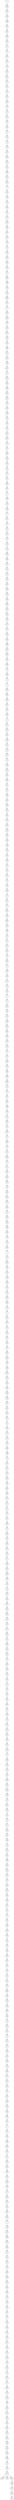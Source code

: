 // The Round Graph
digraph DFS {
	1 -> 496
	496 -> 347
	347 -> 194
	194 -> 436
	436 -> 96
	96 -> 322
	322 -> 339
	339 -> 156
	156 -> 87
	87 -> 75
	75 -> 287
	287 -> 471
	471 -> 175
	175 -> 361
	361 -> 462
	462 -> 247
	247 -> 212
	212 -> 101
	101 -> 443
	443 -> 492
	492 -> 114
	114 -> 375
	375 -> 197
	197 -> 49
	49 -> 285
	285 -> 41
	41 -> 195
	195 -> 79
	79 -> 475
	475 -> 357
	357 -> 442
	442 -> 493
	493 -> 415
	415 -> 438
	438 -> 479
	479 -> 303
	303 -> 4
	4 -> 124
	124 -> 28
	28 -> 279
	279 -> 409
	409 -> 90
	90 -> 272
	272 -> 106
	106 -> 499
	499 -> 243
	243 -> 167
	167 -> 374
	374 -> 42
	42 -> 218
	218 -> 384
	384 -> 350
	350 -> 414
	414 -> 44
	44 -> 480
	480 -> 390
	390 -> 220
	220 -> 140
	140 -> 368
	368 -> 242
	242 -> 57
	57 -> 449
	449 -> 404
	404 -> 123
	123 -> 229
	229 -> 387
	387 -> 329
	329 -> 234
	234 -> 396
	396 -> 131
	131 -> 420
	420 -> 428
	428 -> 381
	381 -> 15
	15 -> 355
	355 -> 290
	290 -> 366
	366 -> 400
	400 -> 291
	291 -> 145
	145 -> 370
	370 -> 130
	130 -> 58
	58 -> 432
	432 -> 83
	83 -> 454
	454 -> 301
	301 -> 173
	173 -> 12
	12 -> 382
	382 -> 292
	292 -> 204
	204 -> 82
	82 -> 22
	22 -> 63
	63 -> 363
	363 -> 89
	89 -> 27
	27 -> 305
	305 -> 219
	219 -> 199
	199 -> 72
	72 -> 341
	341 -> 93
	93 -> 147
	147 -> 225
	225 -> 271
	271 -> 126
	126 -> 141
	141 -> 388
	388 -> 296
	296 -> 102
	102 -> 104
	104 -> 213
	213 -> 392
	392 -> 326
	326 -> 393
	393 -> 183
	183 -> 446
	446 -> 465
	465 -> 280
	280 -> 435
	435 -> 362
	362 -> 417
	417 -> 61
	61 -> 423
	423 -> 359
	359 -> 386
	386 -> 405
	405 -> 281
	281 -> 340
	340 -> 299
	299 -> 73
	73 -> 206
	206 -> 11
	11 -> 77
	77 -> 336
	336 -> 295
	295 -> 402
	402 -> 323
	323 -> 84
	84 -> 353
	353 -> 8
	8 -> 377
	377 -> 337
	337 -> 333
	333 -> 149
	149 -> 245
	245 -> 214
	214 -> 227
	227 -> 64
	64 -> 164
	164 -> 165
	165 -> 354
	354 -> 198
	198 -> 66
	66 -> 50
	50 -> 208
	208 -> 335
	335 -> 344
	344 -> 407
	407 -> 482
	482 -> 181
	181 -> 186
	186 -> 133
	133 -> 463
	463 -> 259
	259 -> 139
	139 -> 152
	152 -> 262
	262 -> 233
	233 -> 103
	103 -> 40
	40 -> 222
	222 -> 10
	10 -> 182
	182 -> 240
	240 -> 37
	37 -> 261
	261 -> 171
	171 -> 304
	304 -> 346
	346 -> 489
	489 -> 284
	284 -> 265
	265 -> 187
	187 -> 55
	55 -> 275
	275 -> 401
	401 -> 56
	56 -> 298
	298 -> 21
	21 -> 235
	235 -> 108
	108 -> 251
	251 -> 112
	112 -> 150
	150 -> 3
	3 -> 6
	6 -> 232
	232 -> 46
	46 -> 119
	119 -> 349
	349 -> 490
	490 -> 500
	500 -> 226
	226 -> 160
	160 -> 216
	216 -> 31
	31 -> 45
	45 -> 210
	210 -> 273
	273 -> 258
	258 -> 406
	406 -> 408
	408 -> 170
	170 -> 477
	477 -> 60
	60 -> 294
	294 -> 486
	486 -> 376
	376 -> 132
	132 -> 250
	250 -> 85
	85 -> 246
	246 -> 54
	54 -> 468
	468 -> 95
	95 -> 224
	224 -> 380
	380 -> 52
	52 -> 211
	211 -> 351
	351 -> 399
	399 -> 476
	476 -> 36
	36 -> 263
	263 -> 461
	461 -> 237
	237 -> 483
	483 -> 315
	315 -> 289
	289 -> 365
	365 -> 466
	466 -> 434
	434 -> 78
	78 -> 143
	143 -> 348
	348 -> 7
	7 -> 115
	115 -> 300
	300 -> 209
	209 -> 120
	120 -> 100
	100 -> 498
	498 -> 270
	270 -> 110
	110 -> 330
	330 -> 192
	192 -> 176
	176 -> 9
	9 -> 207
	207 -> 327
	327 -> 371
	371 -> 328
	328 -> 99
	99 -> 356
	356 -> 91
	91 -> 338
	338 -> 385
	385 -> 253
	253 -> 389
	389 -> 433
	433 -> 310
	310 -> 426
	426 -> 364
	364 -> 448
	448 -> 138
	138 -> 267
	267 -> 161
	161 -> 451
	451 -> 437
	437 -> 97
	97 -> 255
	255 -> 277
	277 -> 179
	179 -> 121
	121 -> 398
	398 -> 169
	169 -> 71
	71 -> 418
	418 -> 231
	231 -> 473
	473 -> 459
	459 -> 109
	109 -> 430
	430 -> 469
	469 -> 172
	172 -> 411
	411 -> 81
	81 -> 76
	76 -> 447
	447 -> 283
	283 -> 70
	70 -> 484
	484 -> 241
	241 -> 395
	395 -> 457
	457 -> 144
	144 -> 51
	51 -> 180
	180 -> 202
	202 -> 238
	238 -> 129
	129 -> 88
	88 -> 24
	24 -> 215
	215 -> 458
	458 -> 487
	487 -> 309
	309 -> 306
	306 -> 122
	122 -> 252
	252 -> 157
	157 -> 497
	497 -> 34
	34 -> 495
	495 -> 185
	185 -> 312
	312 -> 13
	13 -> 379
	379 -> 65
	65 -> 38
	38 -> 455
	455 -> 177
	177 -> 53
	53 -> 29
	29 -> 467
	467 -> 256
	256 -> 62
	62 -> 190
	190 -> 221
	221 -> 278
	278 -> 142
	142 -> 324
	324 -> 162
	162 -> 470
	470 -> 125
	125 -> 17
	17 -> 288
	288 -> 203
	203 -> 137
	137 -> 158
	158 -> 268
	268 -> 189
	189 -> 334
	334 -> 159
	159 -> 48
	48 -> 342
	342 -> 260
	260 -> 69
	69 -> 39
	39 -> 317
	317 -> 168
	168 -> 92
	92 -> 148
	148 -> 18
	18 -> 201
	201 -> 80
	80 -> 360
	360 -> 394
	394 -> 416
	416 -> 472
	472 -> 32
	32 -> 441
	441 -> 307
	307 -> 200
	200 -> 444
	444 -> 425
	425 -> 26
	26 -> 23
	23 -> 30
	30 -> 266
	266 -> 316
	316 -> 358
	358 -> 254
	254 -> 86
	86 -> 134
	134 -> 403
	403 -> 244
	244 -> 94
	94 -> 20
	20 -> 191
	191 -> 98
	98 -> 274
	274 -> 369
	369 -> 136
	136 -> 116
	116 -> 146
	146 -> 397
	397 -> 485
	485 -> 16
	16 -> 345
	345 -> 155
	155 -> 74
	74 -> 321
	321 -> 117
	117 -> 320
	320 -> 452
	452 -> 118
	118 -> 174
	174 -> 450
	450 -> 421
	421 -> 474
	474 -> 332
	332 -> 67
	67 -> 153
	153 -> 205
	205 -> 429
	429 -> 184
	184 -> 196
	196 -> 43
	43 -> 2
	2 -> 35
	35 -> 163
	163 -> 269
	269 -> 352
	352 -> 319
	319 -> 107
	107 -> 456
	456 -> 419
	419 -> 488
	488 -> 166
	166 -> 264
	264 -> 318
	318 -> 217
	217 -> 343
	343 -> 431
	431 -> 178
	178 -> 331
	331 -> 308
	308 -> 5
	5 -> 128
	128 -> 297
	297 -> 439
	439 -> 378
	378 -> 460
	460 -> 372
	372 -> 391
	391 -> 151
	151 -> 111
	111 -> 228
	228 -> 464
	464 -> 367
	367 -> 440
	440 -> 481
	481 -> 276
	276 -> 59
	59 -> 325
	325 -> 33
	33 -> 47
	47 -> 313
	313 -> 293
	293 -> 135
	135 -> 105
	105 -> 257
	257 -> 478
	478 -> 412
	412 -> 239
	239 -> 25
	25 -> 410
	410 -> 19
	19 -> 413
	413 -> 127
	127 -> 383
	383 -> 314
	314 -> 154
	154 -> 68
	68 -> 445
	445 -> 223
	223 -> 494
	494 -> 491
	491 -> 424
	424 -> 373
	373 -> 302
	302 -> 248
	248 -> 193
	193 -> 453
	453 -> 188
	188 -> 14
	14 -> 422
	422 -> 113
	113 -> 236
	113 -> 282
	113 -> 230
	230 -> 286
	286 -> 311
	311 -> 249
	249 -> 427
}
